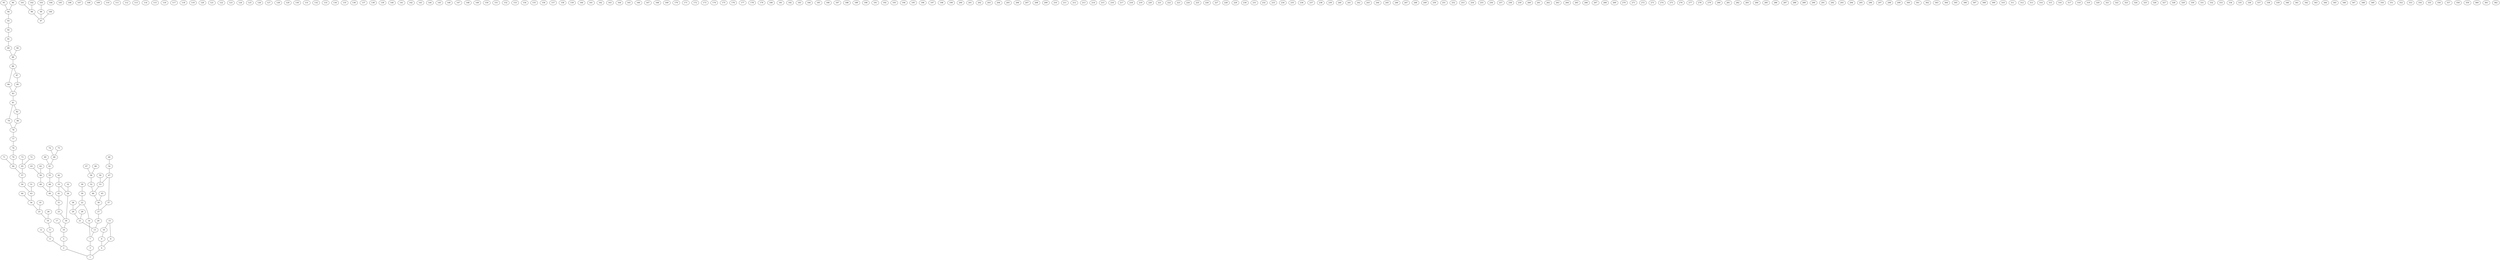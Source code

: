 graph molecule_1702 {
	1	 [chem=C];
	2	 [chem=C];
	2 -- 1	 [valence=1];
	3	 [chem=O];
	3 -- 1	 [valence=1];
	4	 [chem=C];
	4 -- 1	 [valence=1];
	5	 [chem=N];
	5 -- 2	 [valence=1];
	6	 [chem=C];
	6 -- 2	 [valence=1];
	7	 [chem=C];
	7 -- 3	 [valence=1];
	8	 [chem=C];
	8 -- 4	 [valence=2];
	9	 [chem=N];
	9 -- 4	 [valence=1];
	10	 [chem=C];
	10 -- 5	 [valence=1];
	11	 [chem=N];
	11 -- 6	 [valence=1];
	12	 [chem=O];
	12 -- 6	 [valence=2];
	13	 [chem=C];
	13 -- 7	 [valence=1];
	14	 [chem=O];
	14 -- 7	 [valence=1];
	15	 [chem=N];
	15 -- 8	 [valence=1];
	16	 [chem=C];
	15 -- 16	 [valence=1];
	16 -- 9	 [valence=2];
	17	 [chem=O];
	17 -- 10	 [valence=2];
	18	 [chem=C];
	18 -- 10	 [valence=1];
	19	 [chem=C];
	19 -- 11	 [valence=1];
	20	 [chem=O];
	20 -- 13	 [valence=1];
	21	 [chem=C];
	21 -- 13	 [valence=1];
	22	 [chem=C];
	22 -- 14	 [valence=1];
	29	 [chem=C];
	22 -- 29	 [valence=1];
	23	 [chem=N];
	23 -- 18	 [valence=2];
	24	 [chem=C];
	24 -- 18	 [valence=1];
	25	 [chem=C];
	25 -- 19	 [valence=1];
	26	 [chem=C];
	26 -- 19	 [valence=1];
	27	 [chem=C];
	27 -- 20	 [valence=1];
	28	 [chem=O];
	28 -- 21	 [valence=1];
	29 -- 21	 [valence=1];
	30	 [chem=C];
	30 -- 22	 [valence=1];
	31	 [chem=C];
	31 -- 23	 [valence=1];
	32	 [chem=C];
	32 -- 24	 [valence=1];
	33	 [chem=C];
	33 -- 24	 [valence=2];
	41	 [chem=N];
	33 -- 41	 [valence=1];
	34	 [chem=C];
	34 -- 25	 [valence=1];
	35	 [chem=O];
	35 -- 25	 [valence=1];
	36	 [chem=C];
	36 -- 27	 [valence=1];
	37	 [chem=O];
	37 -- 27	 [valence=1];
	38	 [chem=O];
	38 -- 29	 [valence=1];
	39	 [chem=O];
	39 -- 30	 [valence=1];
	40	 [chem=C];
	40 -- 31	 [valence=1];
	41 -- 31	 [valence=2];
	42	 [chem=N];
	42 -- 33	 [valence=1];
	43	 [chem=C];
	43 -- 34	 [valence=1];
	44	 [chem=C];
	44 -- 34	 [valence=1];
	45	 [chem=O];
	45 -- 36	 [valence=1];
	46	 [chem=C];
	46 -- 36	 [valence=1];
	47	 [chem=C];
	47 -- 37	 [valence=1];
	53	 [chem=C];
	47 -- 53	 [valence=1];
	48	 [chem=N];
	48 -- 40	 [valence=1];
	49	 [chem=C];
	49 -- 40	 [valence=1];
	50	 [chem=N];
	50 -- 43	 [valence=1];
	51	 [chem=O];
	51 -- 43	 [valence=2];
	52	 [chem=O];
	52 -- 46	 [valence=1];
	53 -- 46	 [valence=1];
	54	 [chem=C];
	54 -- 47	 [valence=1];
	55	 [chem=C];
	55 -- 48	 [valence=1];
	56	 [chem=C];
	56 -- 49	 [valence=1];
	57	 [chem=C];
	57 -- 50	 [valence=1];
	58	 [chem=C];
	58 -- 52	 [valence=1];
	59	 [chem=O];
	59 -- 53	 [valence=1];
	60	 [chem=O];
	60 -- 54	 [valence=1];
	61	 [chem=C];
	61 -- 55	 [valence=1];
	62	 [chem=N];
	62 -- 56	 [valence=1];
	63	 [chem=O];
	63 -- 56	 [valence=2];
	64	 [chem=C];
	64 -- 57	 [valence=1];
	65	 [chem=C];
	65 -- 57	 [valence=1];
	66	 [chem=N];
	66 -- 58	 [valence=1];
	67	 [chem=O];
	67 -- 58	 [valence=2];
	68	 [chem=C];
	68 -- 61	 [valence=1];
	69	 [chem=N];
	69 -- 61	 [valence=1];
	70	 [chem=N];
	70 -- 64	 [valence=1];
	71	 [chem=O];
	71 -- 64	 [valence=2];
	72	 [chem=C];
	72 -- 65	 [valence=1];
	73	 [chem=O];
	73 -- 65	 [valence=1];
	74	 [chem=N];
	74 -- 68	 [valence=1];
	75	 [chem=O];
	75 -- 68	 [valence=2];
	76	 [chem=C];
	76 -- 70	 [valence=1];
	77	 [chem=C];
	77 -- 76	 [valence=1];
	78	 [chem=C];
	78 -- 77	 [valence=1];
	79	 [chem=N];
	79 -- 78	 [valence=2];
	80	 [chem=S];
	80 -- 78	 [valence=1];
	81	 [chem=C];
	81 -- 79	 [valence=1];
	82	 [chem=C];
	81 -- 82	 [valence=2];
	82 -- 80	 [valence=1];
	83	 [chem=C];
	83 -- 81	 [valence=1];
	84	 [chem=N];
	84 -- 83	 [valence=2];
	85	 [chem=S];
	85 -- 83	 [valence=1];
	86	 [chem=C];
	86 -- 84	 [valence=1];
	87	 [chem=C];
	86 -- 87	 [valence=2];
	87 -- 85	 [valence=1];
	88	 [chem=C];
	88 -- 86	 [valence=1];
	89	 [chem=N];
	89 -- 88	 [valence=1];
	90	 [chem=O];
	90 -- 88	 [valence=2];
	91	 [chem=C];
	91 -- 89	 [valence=1];
	92	 [chem=C];
	92 -- 91	 [valence=1];
	93	 [chem=C];
	93 -- 92	 [valence=1];
	94	 [chem=S];
	94 -- 93	 [valence=1];
	95	 [chem=C];
	95 -- 94	 [valence=1];
	96	 [chem=C];
	96 -- 94	 [valence=1];
	97	 [chem=C];
	98	 [chem=C];
	98 -- 97	 [valence=1];
	99	 [chem=O];
	99 -- 97	 [valence=1];
	100	 [chem=C];
	100 -- 97	 [valence=1];
	101	 [chem=N];
	101 -- 98	 [valence=1];
	102	 [chem=C];
	102 -- 98	 [valence=1];
	103	 [chem=C];
	103 -- 99	 [valence=1];
	104	 [chem=C];
	105	 [chem=N];
	106	 [chem=C];
	107	 [chem=N];
	108	 [chem=O];
	109	 [chem=C];
	110	 [chem=O];
	111	 [chem=N];
	112	 [chem=C];
	113	 [chem=O];
	114	 [chem=C];
	115	 [chem=C];
	116	 [chem=O];
	117	 [chem=C];
	118	 [chem=C];
	119	 [chem=N];
	120	 [chem=C];
	121	 [chem=C];
	122	 [chem=C];
	123	 [chem=C];
	124	 [chem=O];
	125	 [chem=C];
	126	 [chem=C];
	127	 [chem=C];
	128	 [chem=C];
	129	 [chem=C];
	130	 [chem=C];
	131	 [chem=O];
	132	 [chem=C];
	133	 [chem=O];
	134	 [chem=O];
	135	 [chem=O];
	136	 [chem=C];
	137	 [chem=N];
	138	 [chem=N];
	139	 [chem=C];
	140	 [chem=C];
	141	 [chem=O];
	142	 [chem=C];
	143	 [chem=C];
	144	 [chem=N];
	145	 [chem=C];
	146	 [chem=N];
	147	 [chem=O];
	148	 [chem=O];
	149	 [chem=C];
	150	 [chem=C];
	151	 [chem=C];
	152	 [chem=C];
	153	 [chem=C];
	154	 [chem=C];
	155	 [chem=O];
	156	 [chem=O];
	157	 [chem=C];
	158	 [chem=N];
	159	 [chem=O];
	160	 [chem=C];
	161	 [chem=C];
	162	 [chem=N];
	163	 [chem=O];
	164	 [chem=C];
	165	 [chem=N];
	166	 [chem=N];
	167	 [chem=O];
	168	 [chem=C];
	169	 [chem=O];
	170	 [chem=N];
	171	 [chem=O];
	172	 [chem=C];
	173	 [chem=C];
	174	 [chem=C];
	175	 [chem=N];
	176	 [chem=S];
	177	 [chem=C];
	178	 [chem=C];
	179	 [chem=C];
	180	 [chem=N];
	181	 [chem=S];
	182	 [chem=C];
	183	 [chem=C];
	184	 [chem=C];
	185	 [chem=N];
	186	 [chem=O];
	187	 [chem=C];
	188	 [chem=C];
	189	 [chem=C];
	190	 [chem=C];
	191	 [chem=N];
	192	 [chem=C];
	193	 [chem=N];
	194	 [chem=N];
	195	 [chem=H];
	196	 [chem=H];
	197	 [chem=H];
	198	 [chem=H];
	199	 [chem=H];
	200	 [chem=H];
	201	 [chem=H];
	202	 [chem=H];
	203	 [chem=H];
	204	 [chem=H];
	205	 [chem=H];
	206	 [chem=H];
	207	 [chem=H];
	208	 [chem=H];
	209	 [chem=H];
	210	 [chem=H];
	211	 [chem=H];
	212	 [chem=H];
	213	 [chem=H];
	214	 [chem=H];
	215	 [chem=H];
	216	 [chem=H];
	217	 [chem=H];
	218	 [chem=H];
	219	 [chem=H];
	220	 [chem=H];
	221	 [chem=H];
	222	 [chem=H];
	223	 [chem=H];
	224	 [chem=H];
	225	 [chem=H];
	226	 [chem=H];
	227	 [chem=H];
	228	 [chem=H];
	229	 [chem=H];
	230	 [chem=H];
	231	 [chem=H];
	232	 [chem=H];
	233	 [chem=H];
	234	 [chem=H];
	235	 [chem=H];
	236	 [chem=H];
	237	 [chem=H];
	238	 [chem=H];
	239	 [chem=H];
	240	 [chem=H];
	241	 [chem=H];
	242	 [chem=H];
	243	 [chem=H];
	244	 [chem=H];
	245	 [chem=H];
	246	 [chem=H];
	247	 [chem=H];
	248	 [chem=H];
	249	 [chem=H];
	250	 [chem=H];
	251	 [chem=H];
	252	 [chem=H];
	253	 [chem=H];
	254	 [chem=H];
	255	 [chem=H];
	256	 [chem=H];
	257	 [chem=H];
	258	 [chem=H];
	259	 [chem=H];
	260	 [chem=H];
	261	 [chem=H];
	262	 [chem=H];
	263	 [chem=H];
	264	 [chem=H];
	265	 [chem=H];
	266	 [chem=H];
	267	 [chem=H];
	268	 [chem=H];
	269	 [chem=H];
	270	 [chem=H];
	271	 [chem=H];
	272	 [chem=H];
	273	 [chem=H];
	274	 [chem=H];
	275	 [chem=H];
	276	 [chem=H];
	277	 [chem=H];
	278	 [chem=H];
	279	 [chem=H];
	280	 [chem=H];
	281	 [chem=H];
	282	 [chem=H];
	283	 [chem=H];
	284	 [chem=H];
	285	 [chem=H];
	286	 [chem=H];
	287	 [chem=H];
	288	 [chem=H];
	289	 [chem=H];
	290	 [chem=H];
	291	 [chem=H];
	292	 [chem=H];
	293	 [chem=H];
	294	 [chem=H];
	295	 [chem=H];
	296	 [chem=H];
	297	 [chem=H];
	298	 [chem=H];
	299	 [chem=H];
	300	 [chem=H];
	301	 [chem=H];
	302	 [chem=H];
	303	 [chem=H];
	304	 [chem=H];
	305	 [chem=H];
	306	 [chem=H];
	307	 [chem=H];
	308	 [chem=H];
	309	 [chem=H];
	310	 [chem=H];
	311	 [chem=H];
	312	 [chem=H];
	313	 [chem=H];
	314	 [chem=H];
	315	 [chem=H];
	316	 [chem=H];
	317	 [chem=H];
	318	 [chem=H];
	319	 [chem=H];
	320	 [chem=H];
	321	 [chem=H];
	322	 [chem=H];
	323	 [chem=H];
	324	 [chem=H];
	325	 [chem=H];
	326	 [chem=H];
	327	 [chem=H];
	328	 [chem=H];
	329	 [chem=H];
	330	 [chem=H];
	331	 [chem=H];
	332	 [chem=H];
	333	 [chem=H];
	334	 [chem=H];
	335	 [chem=H];
	336	 [chem=H];
	337	 [chem=H];
	338	 [chem=H];
	339	 [chem=H];
	340	 [chem=H];
	341	 [chem=H];
	342	 [chem=H];
	343	 [chem=H];
	344	 [chem=H];
	345	 [chem=H];
	346	 [chem=H];
	347	 [chem=H];
	348	 [chem=H];
	349	 [chem=H];
	350	 [chem=H];
	351	 [chem=H];
	352	 [chem=H];
	353	 [chem=H];
	354	 [chem=H];
	355	 [chem=H];
	356	 [chem=H];
	357	 [chem=H];
	358	 [chem=H];
	359	 [chem=H];
	360	 [chem=H];
	361	 [chem=H];
	362	 [chem=H];
}

